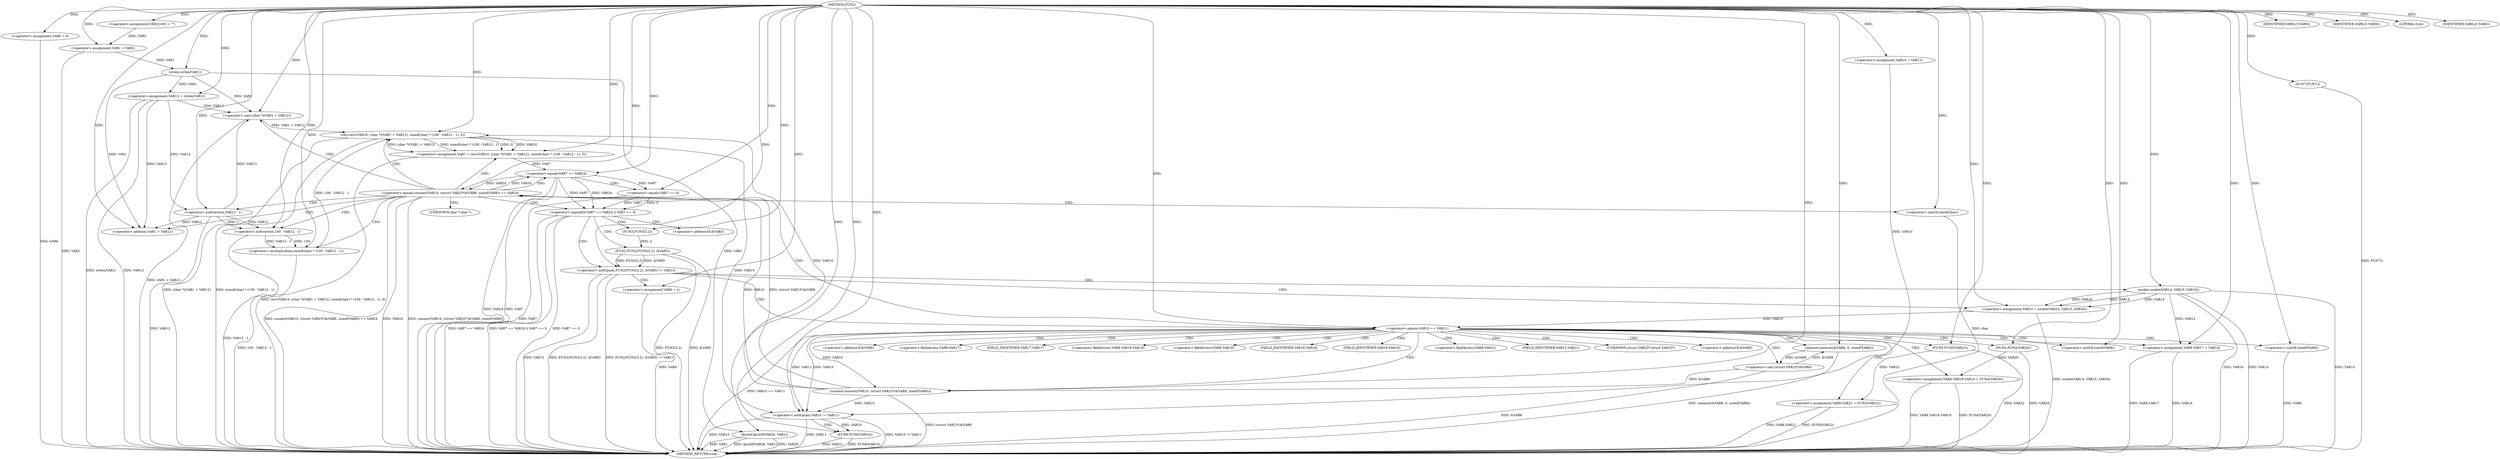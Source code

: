 digraph FUN1 {  
"1000100" [label = "(METHOD,FUN1)" ]
"1000247" [label = "(METHOD_RETURN,void)" ]
"1000104" [label = "(<operator>.assignment,VAR2[100] = \"\")" ]
"1000107" [label = "(<operator>.assignment,VAR1 = VAR2)" ]
"1000115" [label = "(<operator>.assignment,VAR6 = 0)" ]
"1000122" [label = "(<operator>.assignment,VAR10 = VAR11)" ]
"1000126" [label = "(<operator>.assignment,VAR12 = strlen(VAR1))" ]
"1000128" [label = "(strlen,strlen(VAR1))" ]
"1000133" [label = "(<operator>.notEquals,FUN2(FUN3(2,2), &VAR5) != VAR13)" ]
"1000134" [label = "(FUN2,FUN2(FUN3(2,2), &VAR5))" ]
"1000135" [label = "(FUN3,FUN3(2,2))" ]
"1000143" [label = "(<operator>.assignment,VAR6 = 1)" ]
"1000146" [label = "(<operator>.assignment,VAR10 = socket(VAR14, VAR15, VAR16))" ]
"1000148" [label = "(socket,socket(VAR14, VAR15, VAR16))" ]
"1000153" [label = "(<operator>.equals,VAR10 == VAR11)" ]
"1000158" [label = "(memset,memset(&VAR8, 0, sizeof(VAR8)))" ]
"1000162" [label = "(<operator>.sizeOf,sizeof(VAR8))" ]
"1000164" [label = "(<operator>.assignment,VAR8.VAR17 = VAR14)" ]
"1000169" [label = "(<operator>.assignment,VAR8.VAR18.VAR19 = FUN4(VAR20))" ]
"1000175" [label = "(FUN4,FUN4(VAR20))" ]
"1000177" [label = "(<operator>.assignment,VAR8.VAR21 = FUN5(VAR22))" ]
"1000181" [label = "(FUN5,FUN5(VAR22))" ]
"1000184" [label = "(<operator>.equals,connect(VAR10, (struct VAR23*)&VAR8, sizeof(VAR8)) == VAR24)" ]
"1000185" [label = "(connect,connect(VAR10, (struct VAR23*)&VAR8, sizeof(VAR8)))" ]
"1000187" [label = "(<operator>.cast,(struct VAR23*)&VAR8)" ]
"1000191" [label = "(<operator>.sizeOf,sizeof(VAR8))" ]
"1000196" [label = "(<operator>.assignment,VAR7 = recv(VAR10, (char *)(VAR1 + VAR12), sizeof(char) * (100 - VAR12 - 1), 0))" ]
"1000198" [label = "(recv,recv(VAR10, (char *)(VAR1 + VAR12), sizeof(char) * (100 - VAR12 - 1), 0))" ]
"1000200" [label = "(<operator>.cast,(char *)(VAR1 + VAR12))" ]
"1000202" [label = "(<operator>.addition,VAR1 + VAR12)" ]
"1000205" [label = "(<operator>.multiplication,sizeof(char) * (100 - VAR12 - 1))" ]
"1000206" [label = "(<operator>.sizeOf,sizeof(char))" ]
"1000208" [label = "(<operator>.subtraction,100 - VAR12 - 1)" ]
"1000210" [label = "(<operator>.subtraction,VAR12 - 1)" ]
"1000215" [label = "(<operator>.logicalOr,VAR7 == VAR24 || VAR7 == 0)" ]
"1000216" [label = "(<operator>.equals,VAR7 == VAR24)" ]
"1000219" [label = "(<operator>.equals,VAR7 == 0)" ]
"1000225" [label = "(IDENTIFIER,VAR9,if (VAR9))" ]
"1000228" [label = "(IDENTIFIER,VAR9,if (VAR9))" ]
"1000230" [label = "(LITERAL,0,do)" ]
"1000232" [label = "(<operator>.notEquals,VAR10 != VAR11)" ]
"1000236" [label = "(FUN6,FUN6(VAR10))" ]
"1000239" [label = "(IDENTIFIER,VAR6,if (VAR6))" ]
"1000241" [label = "(FUN7,FUN7())" ]
"1000244" [label = "(fprintf,fprintf(VAR26, VAR1))" ]
"1000138" [label = "(<operator>.addressOf,&VAR5)" ]
"1000159" [label = "(<operator>.addressOf,&VAR8)" ]
"1000165" [label = "(<operator>.fieldAccess,VAR8.VAR17)" ]
"1000167" [label = "(FIELD_IDENTIFIER,VAR17,VAR17)" ]
"1000170" [label = "(<operator>.fieldAccess,VAR8.VAR18.VAR19)" ]
"1000171" [label = "(<operator>.fieldAccess,VAR8.VAR18)" ]
"1000173" [label = "(FIELD_IDENTIFIER,VAR18,VAR18)" ]
"1000174" [label = "(FIELD_IDENTIFIER,VAR19,VAR19)" ]
"1000178" [label = "(<operator>.fieldAccess,VAR8.VAR21)" ]
"1000180" [label = "(FIELD_IDENTIFIER,VAR21,VAR21)" ]
"1000188" [label = "(UNKNOWN,struct VAR23*,struct VAR23*)" ]
"1000189" [label = "(<operator>.addressOf,&VAR8)" ]
"1000201" [label = "(UNKNOWN,char *,char *)" ]
  "1000185" -> "1000247"  [ label = "DDG: (struct VAR23*)&VAR8"] 
  "1000236" -> "1000247"  [ label = "DDG: VAR10"] 
  "1000184" -> "1000247"  [ label = "DDG: connect(VAR10, (struct VAR23*)&VAR8, sizeof(VAR8))"] 
  "1000215" -> "1000247"  [ label = "DDG: VAR7 == 0"] 
  "1000177" -> "1000247"  [ label = "DDG: FUN5(VAR22)"] 
  "1000133" -> "1000247"  [ label = "DDG: FUN2(FUN3(2,2), &VAR5) != VAR13"] 
  "1000232" -> "1000247"  [ label = "DDG: VAR10 != VAR11"] 
  "1000181" -> "1000247"  [ label = "DDG: VAR22"] 
  "1000177" -> "1000247"  [ label = "DDG: VAR8.VAR21"] 
  "1000164" -> "1000247"  [ label = "DDG: VAR14"] 
  "1000208" -> "1000247"  [ label = "DDG: VAR12 - 1"] 
  "1000236" -> "1000247"  [ label = "DDG: FUN6(VAR10)"] 
  "1000148" -> "1000247"  [ label = "DDG: VAR16"] 
  "1000232" -> "1000247"  [ label = "DDG: VAR10"] 
  "1000198" -> "1000247"  [ label = "DDG: (char *)(VAR1 + VAR12)"] 
  "1000215" -> "1000247"  [ label = "DDG: VAR7 == VAR24"] 
  "1000216" -> "1000247"  [ label = "DDG: VAR7"] 
  "1000187" -> "1000247"  [ label = "DDG: &VAR8"] 
  "1000133" -> "1000247"  [ label = "DDG: VAR13"] 
  "1000184" -> "1000247"  [ label = "DDG: connect(VAR10, (struct VAR23*)&VAR8, sizeof(VAR8)) == VAR24"] 
  "1000158" -> "1000247"  [ label = "DDG: memset(&VAR8, 0, sizeof(VAR8))"] 
  "1000143" -> "1000247"  [ label = "DDG: VAR6"] 
  "1000133" -> "1000247"  [ label = "DDG: FUN2(FUN3(2,2), &VAR5)"] 
  "1000216" -> "1000247"  [ label = "DDG: VAR24"] 
  "1000205" -> "1000247"  [ label = "DDG: 100 - VAR12 - 1"] 
  "1000148" -> "1000247"  [ label = "DDG: VAR14"] 
  "1000146" -> "1000247"  [ label = "DDG: socket(VAR14, VAR15, VAR16)"] 
  "1000175" -> "1000247"  [ label = "DDG: VAR20"] 
  "1000206" -> "1000247"  [ label = "DDG: char"] 
  "1000126" -> "1000247"  [ label = "DDG: VAR12"] 
  "1000153" -> "1000247"  [ label = "DDG: VAR10 == VAR11"] 
  "1000134" -> "1000247"  [ label = "DDG: FUN3(2,2)"] 
  "1000184" -> "1000247"  [ label = "DDG: VAR24"] 
  "1000210" -> "1000247"  [ label = "DDG: VAR12"] 
  "1000232" -> "1000247"  [ label = "DDG: VAR11"] 
  "1000219" -> "1000247"  [ label = "DDG: VAR7"] 
  "1000215" -> "1000247"  [ label = "DDG: VAR7 == VAR24 || VAR7 == 0"] 
  "1000244" -> "1000247"  [ label = "DDG: fprintf(VAR26, VAR1)"] 
  "1000169" -> "1000247"  [ label = "DDG: VAR8.VAR18.VAR19"] 
  "1000148" -> "1000247"  [ label = "DDG: VAR15"] 
  "1000126" -> "1000247"  [ label = "DDG: strlen(VAR1)"] 
  "1000134" -> "1000247"  [ label = "DDG: &VAR5"] 
  "1000198" -> "1000247"  [ label = "DDG: sizeof(char) * (100 - VAR12 - 1)"] 
  "1000244" -> "1000247"  [ label = "DDG: VAR26"] 
  "1000244" -> "1000247"  [ label = "DDG: VAR1"] 
  "1000241" -> "1000247"  [ label = "DDG: FUN7()"] 
  "1000115" -> "1000247"  [ label = "DDG: VAR6"] 
  "1000191" -> "1000247"  [ label = "DDG: VAR8"] 
  "1000169" -> "1000247"  [ label = "DDG: FUN4(VAR20)"] 
  "1000107" -> "1000247"  [ label = "DDG: VAR2"] 
  "1000200" -> "1000247"  [ label = "DDG: VAR1 + VAR12"] 
  "1000196" -> "1000247"  [ label = "DDG: recv(VAR10, (char *)(VAR1 + VAR12), sizeof(char) * (100 - VAR12 - 1), 0)"] 
  "1000164" -> "1000247"  [ label = "DDG: VAR8.VAR17"] 
  "1000100" -> "1000104"  [ label = "DDG: "] 
  "1000104" -> "1000107"  [ label = "DDG: VAR2"] 
  "1000100" -> "1000107"  [ label = "DDG: "] 
  "1000100" -> "1000115"  [ label = "DDG: "] 
  "1000100" -> "1000122"  [ label = "DDG: "] 
  "1000128" -> "1000126"  [ label = "DDG: VAR1"] 
  "1000100" -> "1000126"  [ label = "DDG: "] 
  "1000107" -> "1000128"  [ label = "DDG: VAR1"] 
  "1000100" -> "1000128"  [ label = "DDG: "] 
  "1000134" -> "1000133"  [ label = "DDG: FUN3(2,2)"] 
  "1000134" -> "1000133"  [ label = "DDG: &VAR5"] 
  "1000135" -> "1000134"  [ label = "DDG: 2"] 
  "1000100" -> "1000135"  [ label = "DDG: "] 
  "1000100" -> "1000133"  [ label = "DDG: "] 
  "1000100" -> "1000143"  [ label = "DDG: "] 
  "1000148" -> "1000146"  [ label = "DDG: VAR14"] 
  "1000148" -> "1000146"  [ label = "DDG: VAR15"] 
  "1000148" -> "1000146"  [ label = "DDG: VAR16"] 
  "1000100" -> "1000146"  [ label = "DDG: "] 
  "1000100" -> "1000148"  [ label = "DDG: "] 
  "1000146" -> "1000153"  [ label = "DDG: VAR10"] 
  "1000100" -> "1000153"  [ label = "DDG: "] 
  "1000187" -> "1000158"  [ label = "DDG: &VAR8"] 
  "1000100" -> "1000158"  [ label = "DDG: "] 
  "1000100" -> "1000162"  [ label = "DDG: "] 
  "1000148" -> "1000164"  [ label = "DDG: VAR14"] 
  "1000100" -> "1000164"  [ label = "DDG: "] 
  "1000175" -> "1000169"  [ label = "DDG: VAR20"] 
  "1000100" -> "1000175"  [ label = "DDG: "] 
  "1000181" -> "1000177"  [ label = "DDG: VAR22"] 
  "1000100" -> "1000181"  [ label = "DDG: "] 
  "1000185" -> "1000184"  [ label = "DDG: VAR10"] 
  "1000185" -> "1000184"  [ label = "DDG: (struct VAR23*)&VAR8"] 
  "1000153" -> "1000185"  [ label = "DDG: VAR10"] 
  "1000100" -> "1000185"  [ label = "DDG: "] 
  "1000187" -> "1000185"  [ label = "DDG: &VAR8"] 
  "1000158" -> "1000187"  [ label = "DDG: &VAR8"] 
  "1000100" -> "1000191"  [ label = "DDG: "] 
  "1000216" -> "1000184"  [ label = "DDG: VAR24"] 
  "1000100" -> "1000184"  [ label = "DDG: "] 
  "1000198" -> "1000196"  [ label = "DDG: VAR10"] 
  "1000198" -> "1000196"  [ label = "DDG: (char *)(VAR1 + VAR12)"] 
  "1000198" -> "1000196"  [ label = "DDG: sizeof(char) * (100 - VAR12 - 1)"] 
  "1000198" -> "1000196"  [ label = "DDG: 0"] 
  "1000100" -> "1000196"  [ label = "DDG: "] 
  "1000185" -> "1000198"  [ label = "DDG: VAR10"] 
  "1000100" -> "1000198"  [ label = "DDG: "] 
  "1000200" -> "1000198"  [ label = "DDG: VAR1 + VAR12"] 
  "1000128" -> "1000200"  [ label = "DDG: VAR1"] 
  "1000100" -> "1000200"  [ label = "DDG: "] 
  "1000126" -> "1000200"  [ label = "DDG: VAR12"] 
  "1000210" -> "1000200"  [ label = "DDG: VAR12"] 
  "1000128" -> "1000202"  [ label = "DDG: VAR1"] 
  "1000100" -> "1000202"  [ label = "DDG: "] 
  "1000126" -> "1000202"  [ label = "DDG: VAR12"] 
  "1000210" -> "1000202"  [ label = "DDG: VAR12"] 
  "1000205" -> "1000198"  [ label = "DDG: 100 - VAR12 - 1"] 
  "1000100" -> "1000205"  [ label = "DDG: "] 
  "1000100" -> "1000206"  [ label = "DDG: "] 
  "1000208" -> "1000205"  [ label = "DDG: 100"] 
  "1000208" -> "1000205"  [ label = "DDG: VAR12 - 1"] 
  "1000100" -> "1000208"  [ label = "DDG: "] 
  "1000210" -> "1000208"  [ label = "DDG: VAR12"] 
  "1000210" -> "1000208"  [ label = "DDG: 1"] 
  "1000100" -> "1000210"  [ label = "DDG: "] 
  "1000126" -> "1000210"  [ label = "DDG: VAR12"] 
  "1000216" -> "1000215"  [ label = "DDG: VAR7"] 
  "1000216" -> "1000215"  [ label = "DDG: VAR24"] 
  "1000196" -> "1000216"  [ label = "DDG: VAR7"] 
  "1000100" -> "1000216"  [ label = "DDG: "] 
  "1000184" -> "1000216"  [ label = "DDG: VAR24"] 
  "1000219" -> "1000215"  [ label = "DDG: VAR7"] 
  "1000219" -> "1000215"  [ label = "DDG: 0"] 
  "1000216" -> "1000219"  [ label = "DDG: VAR7"] 
  "1000100" -> "1000219"  [ label = "DDG: "] 
  "1000100" -> "1000225"  [ label = "DDG: "] 
  "1000100" -> "1000228"  [ label = "DDG: "] 
  "1000100" -> "1000230"  [ label = "DDG: "] 
  "1000185" -> "1000232"  [ label = "DDG: VAR10"] 
  "1000122" -> "1000232"  [ label = "DDG: VAR10"] 
  "1000153" -> "1000232"  [ label = "DDG: VAR10"] 
  "1000198" -> "1000232"  [ label = "DDG: VAR10"] 
  "1000100" -> "1000232"  [ label = "DDG: "] 
  "1000153" -> "1000232"  [ label = "DDG: VAR11"] 
  "1000232" -> "1000236"  [ label = "DDG: VAR10"] 
  "1000100" -> "1000236"  [ label = "DDG: "] 
  "1000100" -> "1000239"  [ label = "DDG: "] 
  "1000100" -> "1000241"  [ label = "DDG: "] 
  "1000100" -> "1000244"  [ label = "DDG: "] 
  "1000128" -> "1000244"  [ label = "DDG: VAR1"] 
  "1000133" -> "1000153"  [ label = "CDG: "] 
  "1000133" -> "1000148"  [ label = "CDG: "] 
  "1000133" -> "1000143"  [ label = "CDG: "] 
  "1000133" -> "1000146"  [ label = "CDG: "] 
  "1000153" -> "1000164"  [ label = "CDG: "] 
  "1000153" -> "1000174"  [ label = "CDG: "] 
  "1000153" -> "1000191"  [ label = "CDG: "] 
  "1000153" -> "1000180"  [ label = "CDG: "] 
  "1000153" -> "1000165"  [ label = "CDG: "] 
  "1000153" -> "1000189"  [ label = "CDG: "] 
  "1000153" -> "1000169"  [ label = "CDG: "] 
  "1000153" -> "1000178"  [ label = "CDG: "] 
  "1000153" -> "1000188"  [ label = "CDG: "] 
  "1000153" -> "1000159"  [ label = "CDG: "] 
  "1000153" -> "1000167"  [ label = "CDG: "] 
  "1000153" -> "1000173"  [ label = "CDG: "] 
  "1000153" -> "1000158"  [ label = "CDG: "] 
  "1000153" -> "1000175"  [ label = "CDG: "] 
  "1000153" -> "1000170"  [ label = "CDG: "] 
  "1000153" -> "1000171"  [ label = "CDG: "] 
  "1000153" -> "1000184"  [ label = "CDG: "] 
  "1000153" -> "1000177"  [ label = "CDG: "] 
  "1000153" -> "1000162"  [ label = "CDG: "] 
  "1000153" -> "1000187"  [ label = "CDG: "] 
  "1000153" -> "1000181"  [ label = "CDG: "] 
  "1000153" -> "1000185"  [ label = "CDG: "] 
  "1000184" -> "1000200"  [ label = "CDG: "] 
  "1000184" -> "1000208"  [ label = "CDG: "] 
  "1000184" -> "1000216"  [ label = "CDG: "] 
  "1000184" -> "1000196"  [ label = "CDG: "] 
  "1000184" -> "1000210"  [ label = "CDG: "] 
  "1000184" -> "1000215"  [ label = "CDG: "] 
  "1000184" -> "1000206"  [ label = "CDG: "] 
  "1000184" -> "1000205"  [ label = "CDG: "] 
  "1000184" -> "1000201"  [ label = "CDG: "] 
  "1000184" -> "1000202"  [ label = "CDG: "] 
  "1000184" -> "1000198"  [ label = "CDG: "] 
  "1000215" -> "1000135"  [ label = "CDG: "] 
  "1000215" -> "1000133"  [ label = "CDG: "] 
  "1000215" -> "1000138"  [ label = "CDG: "] 
  "1000215" -> "1000134"  [ label = "CDG: "] 
  "1000216" -> "1000219"  [ label = "CDG: "] 
  "1000232" -> "1000236"  [ label = "CDG: "] 
}
